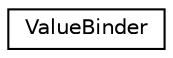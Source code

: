 digraph "Graphical Class Hierarchy"
{
  edge [fontname="Helvetica",fontsize="10",labelfontname="Helvetica",labelfontsize="10"];
  node [fontname="Helvetica",fontsize="10",shape=record];
  rankdir="LR";
  Node1 [label="ValueBinder",height=0.2,width=0.4,color="black", fillcolor="white", style="filled",URL="$class_cake_1_1_database_1_1_value_binder.html"];
}
